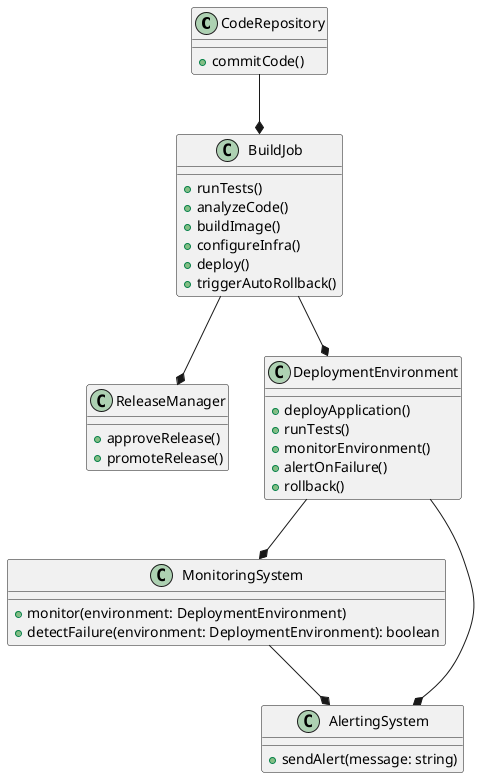 '@startuml
'class CodeRepository {
'  +commitCode()
'}
'
'class BuildJob {
'  +runTests()
'  +analyzeCode()
'  +buildImage()
'  +configureInfra()
'  +deploy()
'}
'
'class ReleaseManager {
'  +approveRelease()
'  +promoteRelease()
'}
'
'class DeploymentEnvironment {
'  +deployApplication()
'  +runTests()
'}
'
'CodeRepository --* BuildJob
'BuildJob --* ReleaseManager
'BuildJob --* DeploymentEnvironment
'
'

@startuml
class CodeRepository {
  +commitCode()
}

class BuildJob {
  +runTests()
  +analyzeCode()
  +buildImage()
  +configureInfra()
  +deploy()
  +triggerAutoRollback()
}

class ReleaseManager {
  +approveRelease()
  +promoteRelease()
}

class DeploymentEnvironment {
  +deployApplication()
  +runTests()
  +monitorEnvironment()
  +alertOnFailure()
  +rollback()
}

class MonitoringSystem {
  +monitor(environment: DeploymentEnvironment)
  +detectFailure(environment: DeploymentEnvironment): boolean
}

class AlertingSystem {
  +sendAlert(message: string)
}

CodeRepository --* BuildJob
BuildJob --* ReleaseManager
BuildJob --* DeploymentEnvironment
DeploymentEnvironment --* MonitoringSystem
DeploymentEnvironment --* AlertingSystem

MonitoringSystem --* AlertingSystem

@enduml
